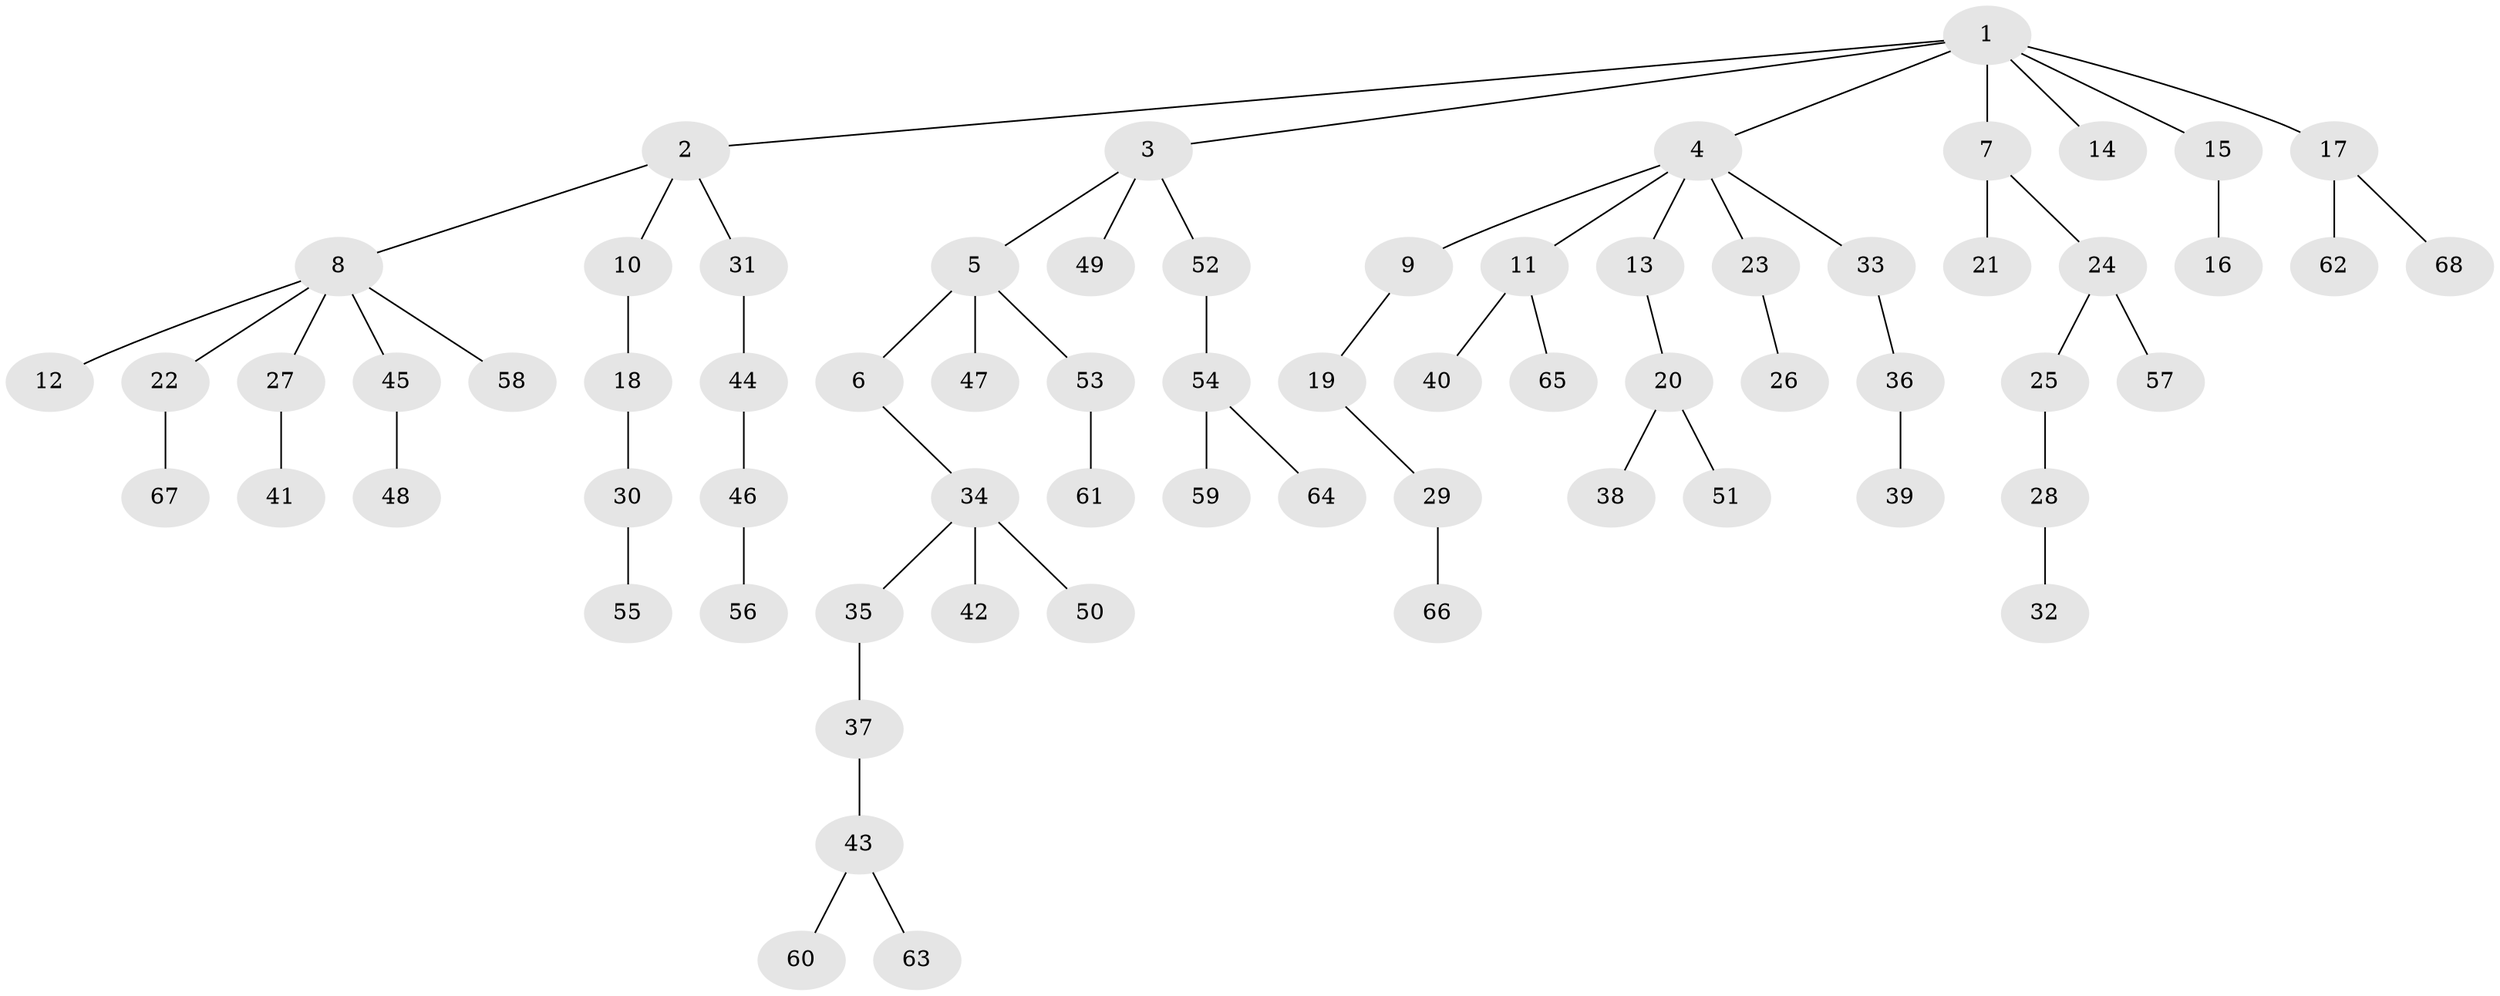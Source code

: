 // original degree distribution, {8: 0.00909090909090909, 5: 0.02727272727272727, 7: 0.01818181818181818, 2: 0.24545454545454545, 4: 0.07272727272727272, 3: 0.11818181818181818, 1: 0.509090909090909}
// Generated by graph-tools (version 1.1) at 2025/51/03/04/25 22:51:33]
// undirected, 68 vertices, 67 edges
graph export_dot {
  node [color=gray90,style=filled];
  1;
  2;
  3;
  4;
  5;
  6;
  7;
  8;
  9;
  10;
  11;
  12;
  13;
  14;
  15;
  16;
  17;
  18;
  19;
  20;
  21;
  22;
  23;
  24;
  25;
  26;
  27;
  28;
  29;
  30;
  31;
  32;
  33;
  34;
  35;
  36;
  37;
  38;
  39;
  40;
  41;
  42;
  43;
  44;
  45;
  46;
  47;
  48;
  49;
  50;
  51;
  52;
  53;
  54;
  55;
  56;
  57;
  58;
  59;
  60;
  61;
  62;
  63;
  64;
  65;
  66;
  67;
  68;
  1 -- 2 [weight=1.0];
  1 -- 3 [weight=1.0];
  1 -- 4 [weight=1.0];
  1 -- 7 [weight=1.0];
  1 -- 14 [weight=1.0];
  1 -- 15 [weight=1.0];
  1 -- 17 [weight=1.0];
  2 -- 8 [weight=1.0];
  2 -- 10 [weight=1.0];
  2 -- 31 [weight=1.0];
  3 -- 5 [weight=1.0];
  3 -- 49 [weight=1.0];
  3 -- 52 [weight=1.0];
  4 -- 9 [weight=1.0];
  4 -- 11 [weight=1.0];
  4 -- 13 [weight=1.0];
  4 -- 23 [weight=1.0];
  4 -- 33 [weight=1.0];
  5 -- 6 [weight=1.0];
  5 -- 47 [weight=1.0];
  5 -- 53 [weight=1.0];
  6 -- 34 [weight=1.0];
  7 -- 21 [weight=1.0];
  7 -- 24 [weight=1.0];
  8 -- 12 [weight=1.0];
  8 -- 22 [weight=1.0];
  8 -- 27 [weight=1.0];
  8 -- 45 [weight=1.0];
  8 -- 58 [weight=1.0];
  9 -- 19 [weight=1.0];
  10 -- 18 [weight=1.0];
  11 -- 40 [weight=1.0];
  11 -- 65 [weight=1.0];
  13 -- 20 [weight=1.0];
  15 -- 16 [weight=1.0];
  17 -- 62 [weight=1.0];
  17 -- 68 [weight=1.0];
  18 -- 30 [weight=1.0];
  19 -- 29 [weight=1.0];
  20 -- 38 [weight=1.0];
  20 -- 51 [weight=1.0];
  22 -- 67 [weight=1.0];
  23 -- 26 [weight=1.0];
  24 -- 25 [weight=1.0];
  24 -- 57 [weight=1.0];
  25 -- 28 [weight=1.0];
  27 -- 41 [weight=1.0];
  28 -- 32 [weight=1.0];
  29 -- 66 [weight=1.0];
  30 -- 55 [weight=1.0];
  31 -- 44 [weight=1.0];
  33 -- 36 [weight=1.0];
  34 -- 35 [weight=1.0];
  34 -- 42 [weight=1.0];
  34 -- 50 [weight=1.0];
  35 -- 37 [weight=1.0];
  36 -- 39 [weight=1.0];
  37 -- 43 [weight=1.0];
  43 -- 60 [weight=1.0];
  43 -- 63 [weight=1.0];
  44 -- 46 [weight=1.0];
  45 -- 48 [weight=1.0];
  46 -- 56 [weight=1.0];
  52 -- 54 [weight=1.0];
  53 -- 61 [weight=1.0];
  54 -- 59 [weight=1.0];
  54 -- 64 [weight=1.0];
}
